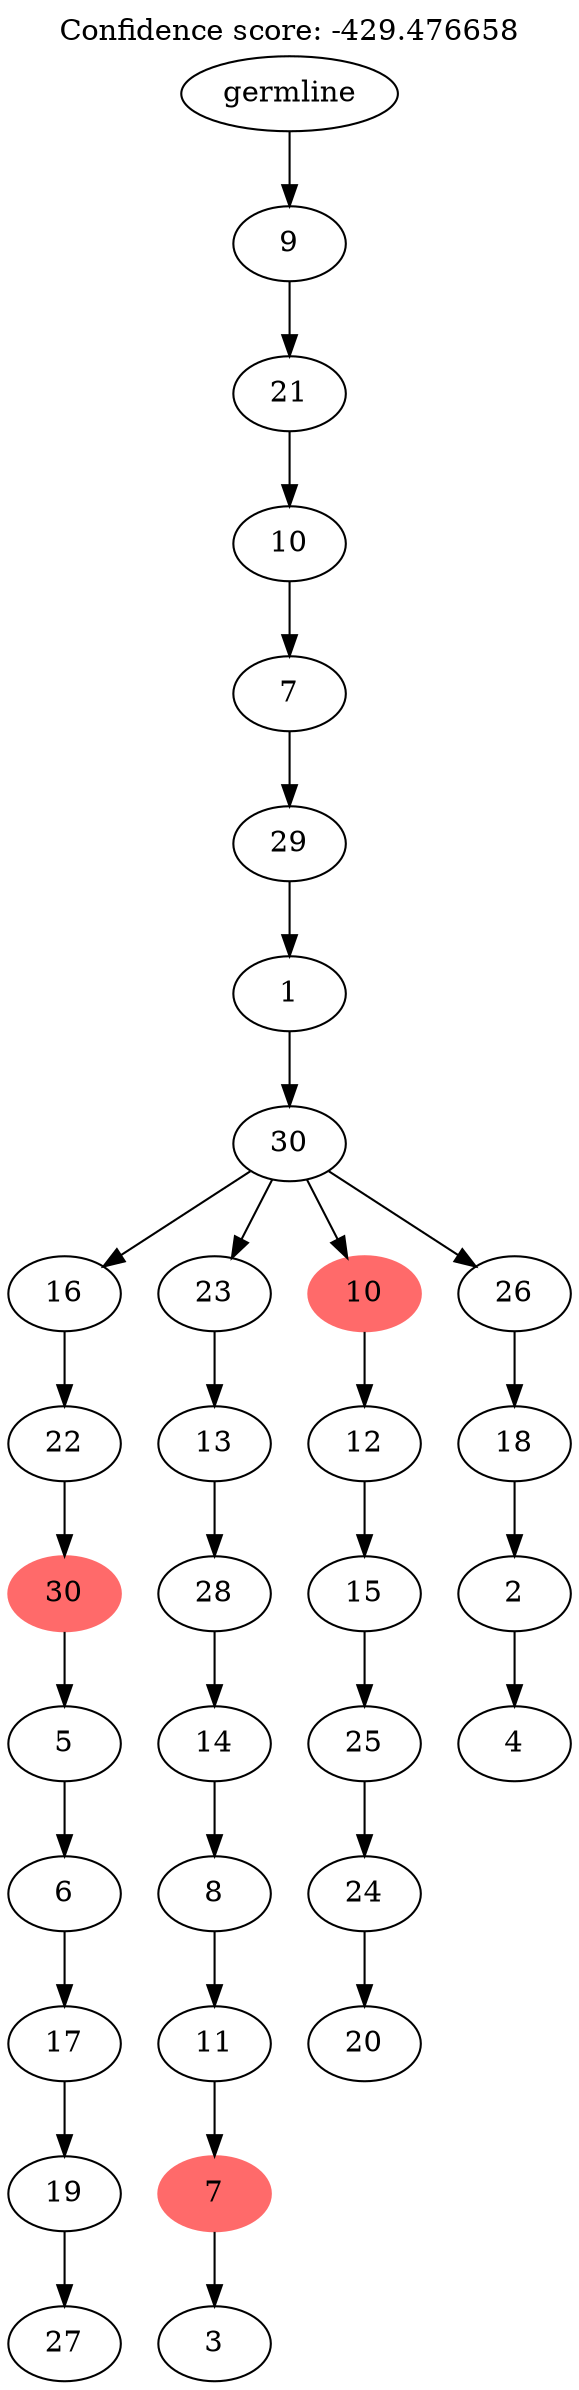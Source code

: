 digraph g {
	"32" -> "33";
	"33" [label="27"];
	"31" -> "32";
	"32" [label="19"];
	"30" -> "31";
	"31" [label="17"];
	"29" -> "30";
	"30" [label="6"];
	"28" -> "29";
	"29" [label="5"];
	"27" -> "28";
	"28" [color=indianred1, style=filled, label="30"];
	"26" -> "27";
	"27" [label="22"];
	"24" -> "25";
	"25" [label="3"];
	"23" -> "24";
	"24" [color=indianred1, style=filled, label="7"];
	"22" -> "23";
	"23" [label="11"];
	"21" -> "22";
	"22" [label="8"];
	"20" -> "21";
	"21" [label="14"];
	"19" -> "20";
	"20" [label="28"];
	"18" -> "19";
	"19" [label="13"];
	"16" -> "17";
	"17" [label="20"];
	"15" -> "16";
	"16" [label="24"];
	"14" -> "15";
	"15" [label="25"];
	"13" -> "14";
	"14" [label="15"];
	"12" -> "13";
	"13" [label="12"];
	"10" -> "11";
	"11" [label="4"];
	"9" -> "10";
	"10" [label="2"];
	"8" -> "9";
	"9" [label="18"];
	"7" -> "8";
	"8" [label="26"];
	"7" -> "12";
	"12" [color=indianred1, style=filled, label="10"];
	"7" -> "18";
	"18" [label="23"];
	"7" -> "26";
	"26" [label="16"];
	"6" -> "7";
	"7" [label="30"];
	"5" -> "6";
	"6" [label="1"];
	"4" -> "5";
	"5" [label="29"];
	"3" -> "4";
	"4" [label="7"];
	"2" -> "3";
	"3" [label="10"];
	"1" -> "2";
	"2" [label="21"];
	"0" -> "1";
	"1" [label="9"];
	"0" [label="germline"];
	labelloc="t";
	label="Confidence score: -429.476658";
}
